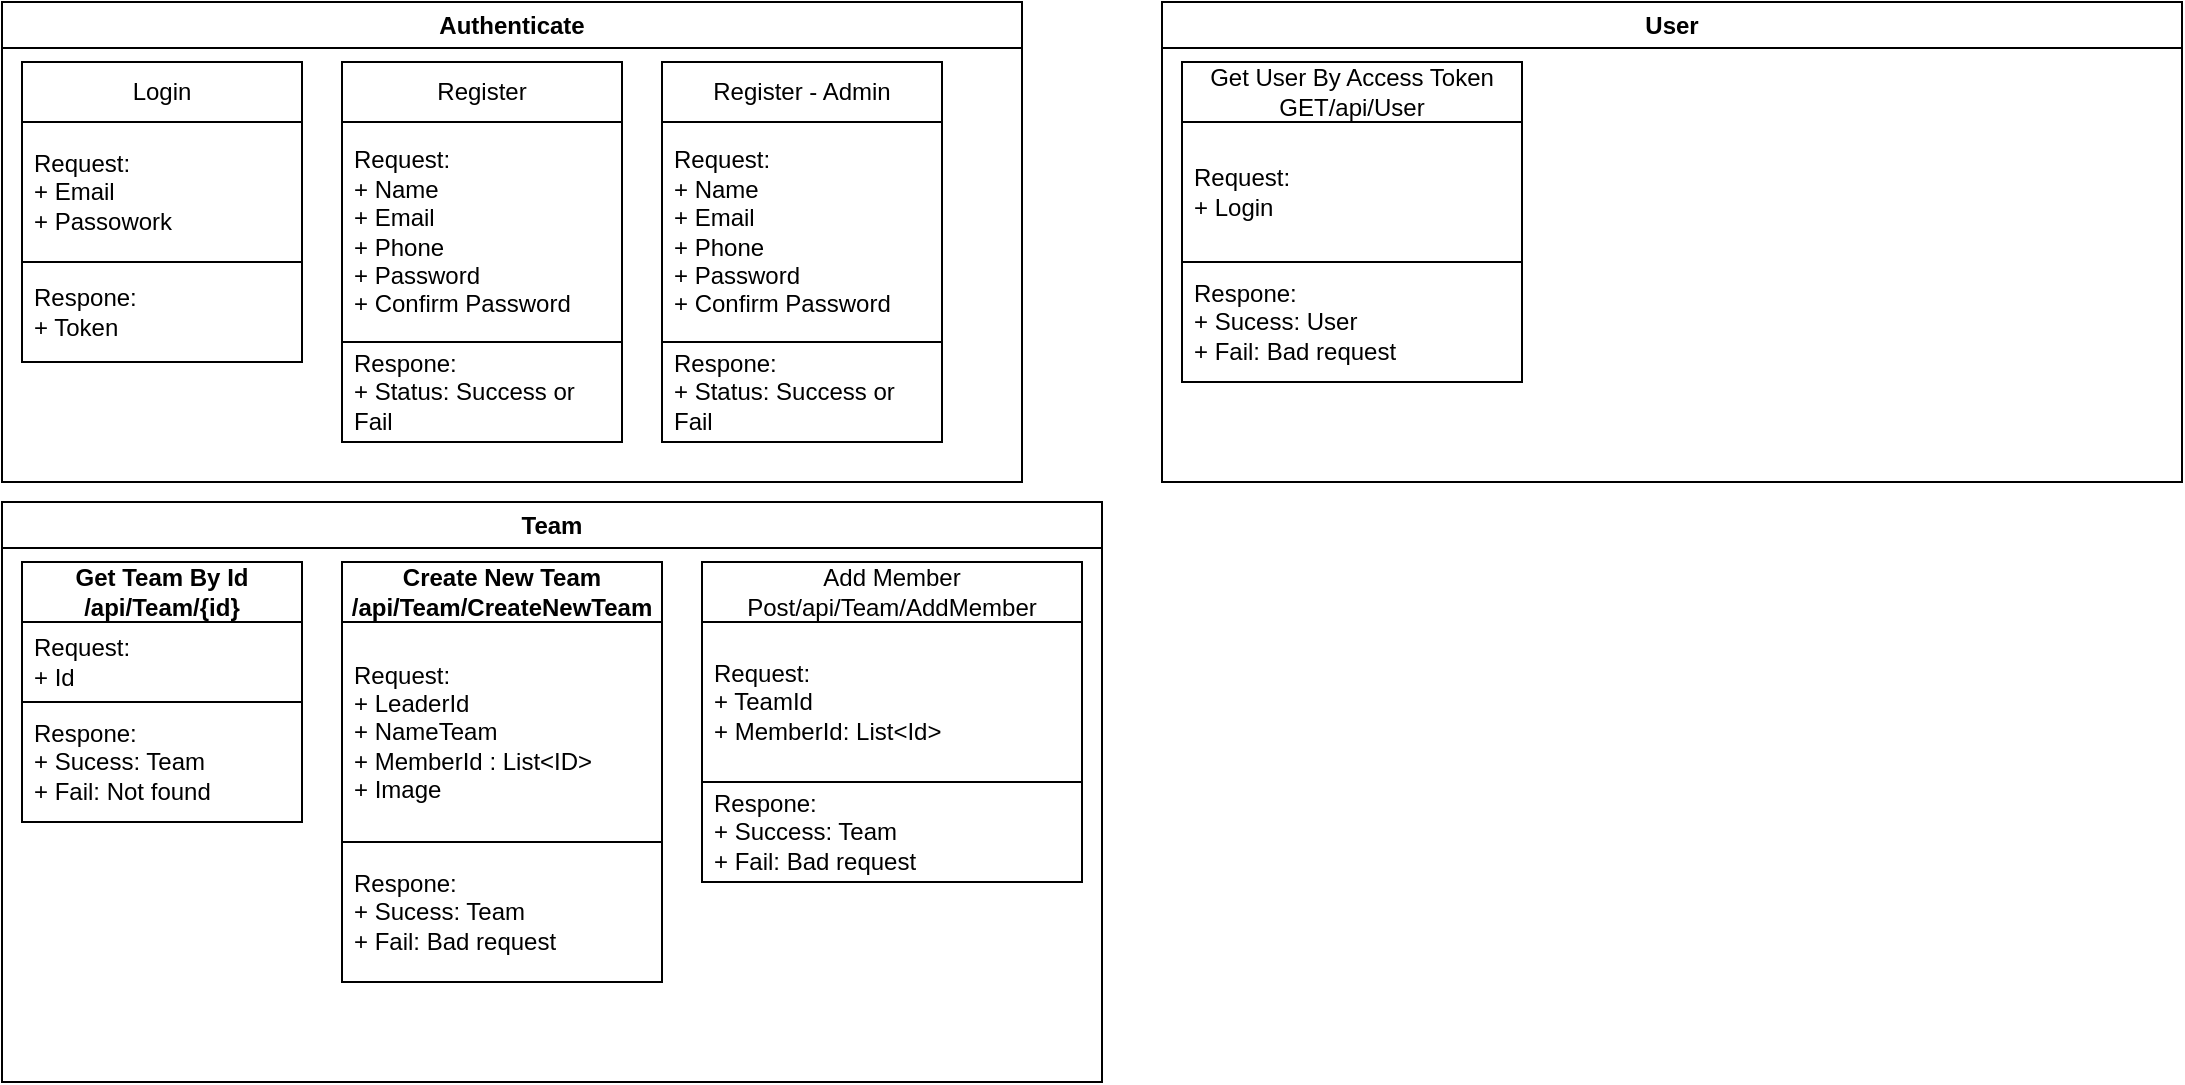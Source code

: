 <mxfile version="22.1.11" type="github">
  <diagram name="Trang-1" id="XOwnt1r5eJL68hhTVcDf">
    <mxGraphModel dx="1050" dy="557" grid="1" gridSize="10" guides="1" tooltips="1" connect="1" arrows="1" fold="1" page="1" pageScale="1" pageWidth="1200" pageHeight="1600" math="0" shadow="0">
      <root>
        <mxCell id="0" />
        <mxCell id="1" parent="0" />
        <mxCell id="lVbZZnL02DSaKBshp1AG-33" value="Authenticate" style="swimlane;whiteSpace=wrap;html=1;labelBackgroundColor=none;labelBorderColor=none;gradientColor=none;swimlaneFillColor=default;" parent="1" vertex="1">
          <mxGeometry x="20" y="20" width="510" height="240" as="geometry" />
        </mxCell>
        <mxCell id="lVbZZnL02DSaKBshp1AG-24" value="Login" style="swimlane;fontStyle=0;childLayout=stackLayout;horizontal=1;startSize=30;horizontalStack=0;resizeParent=1;resizeParentMax=0;resizeLast=0;collapsible=1;marginBottom=0;whiteSpace=wrap;html=1;" parent="lVbZZnL02DSaKBshp1AG-33" vertex="1">
          <mxGeometry x="10" y="30" width="140" height="150" as="geometry" />
        </mxCell>
        <mxCell id="lVbZZnL02DSaKBshp1AG-25" value="Request:&lt;br&gt;+ Email&lt;br&gt;+ Passowork" style="text;strokeColor=none;fillColor=none;align=left;verticalAlign=middle;spacingLeft=4;spacingRight=4;overflow=hidden;points=[[0,0.5],[1,0.5]];portConstraint=eastwest;rotatable=0;whiteSpace=wrap;html=1;" parent="lVbZZnL02DSaKBshp1AG-24" vertex="1">
          <mxGeometry y="30" width="140" height="70" as="geometry" />
        </mxCell>
        <mxCell id="lVbZZnL02DSaKBshp1AG-30" value="Respone:&lt;br&gt;+ Token" style="text;strokeColor=default;fillColor=none;align=left;verticalAlign=middle;spacingLeft=4;spacingRight=4;overflow=hidden;points=[[0,0.5],[1,0.5]];portConstraint=eastwest;rotatable=0;whiteSpace=wrap;html=1;labelBackgroundColor=none;labelBorderColor=none;" parent="lVbZZnL02DSaKBshp1AG-24" vertex="1">
          <mxGeometry y="100" width="140" height="50" as="geometry" />
        </mxCell>
        <mxCell id="lVbZZnL02DSaKBshp1AG-34" value="Register" style="swimlane;fontStyle=0;childLayout=stackLayout;horizontal=1;startSize=30;horizontalStack=0;resizeParent=1;resizeParentMax=0;resizeLast=0;collapsible=1;marginBottom=0;whiteSpace=wrap;html=1;" parent="lVbZZnL02DSaKBshp1AG-33" vertex="1">
          <mxGeometry x="170" y="30" width="140" height="190" as="geometry" />
        </mxCell>
        <mxCell id="lVbZZnL02DSaKBshp1AG-35" value="Request:&lt;br&gt;+ Name&lt;br&gt;+ Email&lt;br&gt;+ Phone&lt;br&gt;+ Password&lt;br&gt;+ Confirm Password" style="text;strokeColor=none;fillColor=none;align=left;verticalAlign=middle;spacingLeft=4;spacingRight=4;overflow=hidden;points=[[0,0.5],[1,0.5]];portConstraint=eastwest;rotatable=0;whiteSpace=wrap;html=1;" parent="lVbZZnL02DSaKBshp1AG-34" vertex="1">
          <mxGeometry y="30" width="140" height="110" as="geometry" />
        </mxCell>
        <mxCell id="lVbZZnL02DSaKBshp1AG-36" value="Respone:&lt;br&gt;+ Status: Success or Fail" style="text;strokeColor=default;fillColor=none;align=left;verticalAlign=middle;spacingLeft=4;spacingRight=4;overflow=hidden;points=[[0,0.5],[1,0.5]];portConstraint=eastwest;rotatable=0;whiteSpace=wrap;html=1;labelBackgroundColor=none;labelBorderColor=none;" parent="lVbZZnL02DSaKBshp1AG-34" vertex="1">
          <mxGeometry y="140" width="140" height="50" as="geometry" />
        </mxCell>
        <mxCell id="lVbZZnL02DSaKBshp1AG-38" value="Register - Admin" style="swimlane;fontStyle=0;childLayout=stackLayout;horizontal=1;startSize=30;horizontalStack=0;resizeParent=1;resizeParentMax=0;resizeLast=0;collapsible=1;marginBottom=0;whiteSpace=wrap;html=1;" parent="lVbZZnL02DSaKBshp1AG-33" vertex="1">
          <mxGeometry x="330" y="30" width="140" height="190" as="geometry" />
        </mxCell>
        <mxCell id="lVbZZnL02DSaKBshp1AG-39" value="Request:&lt;br&gt;+ Name&lt;br&gt;+ Email&lt;br&gt;+ Phone&lt;br&gt;+ Password&lt;br&gt;+ Confirm Password" style="text;strokeColor=none;fillColor=none;align=left;verticalAlign=middle;spacingLeft=4;spacingRight=4;overflow=hidden;points=[[0,0.5],[1,0.5]];portConstraint=eastwest;rotatable=0;whiteSpace=wrap;html=1;" parent="lVbZZnL02DSaKBshp1AG-38" vertex="1">
          <mxGeometry y="30" width="140" height="110" as="geometry" />
        </mxCell>
        <mxCell id="lVbZZnL02DSaKBshp1AG-40" value="Respone:&lt;br&gt;+ Status: Success or Fail" style="text;strokeColor=default;fillColor=none;align=left;verticalAlign=middle;spacingLeft=4;spacingRight=4;overflow=hidden;points=[[0,0.5],[1,0.5]];portConstraint=eastwest;rotatable=0;whiteSpace=wrap;html=1;labelBackgroundColor=none;labelBorderColor=none;" parent="lVbZZnL02DSaKBshp1AG-38" vertex="1">
          <mxGeometry y="140" width="140" height="50" as="geometry" />
        </mxCell>
        <mxCell id="lVbZZnL02DSaKBshp1AG-41" value="Team" style="swimlane;whiteSpace=wrap;html=1;labelBackgroundColor=none;labelBorderColor=none;gradientColor=none;swimlaneFillColor=default;" parent="1" vertex="1">
          <mxGeometry x="20" y="270" width="550" height="290" as="geometry" />
        </mxCell>
        <mxCell id="lVbZZnL02DSaKBshp1AG-42" value="Get Team By Id&lt;br&gt;/api/Team/{id}" style="swimlane;fontStyle=1;childLayout=stackLayout;horizontal=1;startSize=30;horizontalStack=0;resizeParent=1;resizeParentMax=0;resizeLast=0;collapsible=1;marginBottom=0;whiteSpace=wrap;html=1;" parent="lVbZZnL02DSaKBshp1AG-41" vertex="1">
          <mxGeometry x="10" y="30" width="140" height="130" as="geometry" />
        </mxCell>
        <mxCell id="lVbZZnL02DSaKBshp1AG-43" value="Request:&lt;br&gt;+ Id" style="text;strokeColor=none;fillColor=none;align=left;verticalAlign=middle;spacingLeft=4;spacingRight=4;overflow=hidden;points=[[0,0.5],[1,0.5]];portConstraint=eastwest;rotatable=0;whiteSpace=wrap;html=1;" parent="lVbZZnL02DSaKBshp1AG-42" vertex="1">
          <mxGeometry y="30" width="140" height="40" as="geometry" />
        </mxCell>
        <mxCell id="lVbZZnL02DSaKBshp1AG-44" value="Respone:&lt;br&gt;+ Sucess: Team&lt;br&gt;+ Fail: Not found" style="text;strokeColor=default;fillColor=none;align=left;verticalAlign=middle;spacingLeft=4;spacingRight=4;overflow=hidden;points=[[0,0.5],[1,0.5]];portConstraint=eastwest;rotatable=0;whiteSpace=wrap;html=1;labelBackgroundColor=none;labelBorderColor=none;" parent="lVbZZnL02DSaKBshp1AG-42" vertex="1">
          <mxGeometry y="70" width="140" height="60" as="geometry" />
        </mxCell>
        <mxCell id="lVbZZnL02DSaKBshp1AG-45" value="Create New Team&lt;br&gt;/api/Team/CreateNewTeam" style="swimlane;fontStyle=1;childLayout=stackLayout;horizontal=1;startSize=30;horizontalStack=0;resizeParent=1;resizeParentMax=0;resizeLast=0;collapsible=1;marginBottom=0;whiteSpace=wrap;html=1;" parent="lVbZZnL02DSaKBshp1AG-41" vertex="1">
          <mxGeometry x="170" y="30" width="160" height="210" as="geometry" />
        </mxCell>
        <mxCell id="lVbZZnL02DSaKBshp1AG-46" value="Request:&lt;br&gt;+ LeaderId&lt;br&gt;+ NameTeam&lt;br&gt;+ MemberId : List&amp;lt;ID&amp;gt;&lt;br&gt;+ Image" style="text;strokeColor=none;fillColor=none;align=left;verticalAlign=middle;spacingLeft=4;spacingRight=4;overflow=hidden;points=[[0,0.5],[1,0.5]];portConstraint=eastwest;rotatable=0;whiteSpace=wrap;html=1;" parent="lVbZZnL02DSaKBshp1AG-45" vertex="1">
          <mxGeometry y="30" width="160" height="110" as="geometry" />
        </mxCell>
        <mxCell id="lVbZZnL02DSaKBshp1AG-47" value="Respone:&lt;br&gt;+ Sucess: Team&lt;br&gt;+ Fail: Bad request" style="text;strokeColor=default;fillColor=none;align=left;verticalAlign=middle;spacingLeft=4;spacingRight=4;overflow=hidden;points=[[0,0.5],[1,0.5]];portConstraint=eastwest;rotatable=0;whiteSpace=wrap;html=1;labelBackgroundColor=none;labelBorderColor=none;" parent="lVbZZnL02DSaKBshp1AG-45" vertex="1">
          <mxGeometry y="140" width="160" height="70" as="geometry" />
        </mxCell>
        <mxCell id="lVbZZnL02DSaKBshp1AG-48" value="Add Member&lt;br&gt;Post/api/Team/AddMember" style="swimlane;fontStyle=0;childLayout=stackLayout;horizontal=1;startSize=30;horizontalStack=0;resizeParent=1;resizeParentMax=0;resizeLast=0;collapsible=1;marginBottom=0;whiteSpace=wrap;html=1;" parent="lVbZZnL02DSaKBshp1AG-41" vertex="1">
          <mxGeometry x="350" y="30" width="190" height="160" as="geometry" />
        </mxCell>
        <mxCell id="lVbZZnL02DSaKBshp1AG-49" value="Request:&lt;br&gt;+ TeamId&lt;br&gt;+ MemberId: List&amp;lt;Id&amp;gt;" style="text;strokeColor=none;fillColor=none;align=left;verticalAlign=middle;spacingLeft=4;spacingRight=4;overflow=hidden;points=[[0,0.5],[1,0.5]];portConstraint=eastwest;rotatable=0;whiteSpace=wrap;html=1;" parent="lVbZZnL02DSaKBshp1AG-48" vertex="1">
          <mxGeometry y="30" width="190" height="80" as="geometry" />
        </mxCell>
        <mxCell id="lVbZZnL02DSaKBshp1AG-50" value="Respone:&lt;br&gt;+ Success: Team&lt;br&gt;+ Fail: Bad request" style="text;strokeColor=default;fillColor=none;align=left;verticalAlign=middle;spacingLeft=4;spacingRight=4;overflow=hidden;points=[[0,0.5],[1,0.5]];portConstraint=eastwest;rotatable=0;whiteSpace=wrap;html=1;labelBackgroundColor=none;labelBorderColor=none;" parent="lVbZZnL02DSaKBshp1AG-48" vertex="1">
          <mxGeometry y="110" width="190" height="50" as="geometry" />
        </mxCell>
        <mxCell id="xmV70vcu-xuBGsjP_1VR-1" value="User" style="swimlane;whiteSpace=wrap;html=1;labelBackgroundColor=none;labelBorderColor=none;gradientColor=none;swimlaneFillColor=default;" vertex="1" parent="1">
          <mxGeometry x="600" y="20" width="510" height="240" as="geometry" />
        </mxCell>
        <mxCell id="xmV70vcu-xuBGsjP_1VR-2" value="Get User By Access Token&lt;br&gt;GET/api/User" style="swimlane;fontStyle=0;childLayout=stackLayout;horizontal=1;startSize=30;horizontalStack=0;resizeParent=1;resizeParentMax=0;resizeLast=0;collapsible=1;marginBottom=0;whiteSpace=wrap;html=1;" vertex="1" parent="xmV70vcu-xuBGsjP_1VR-1">
          <mxGeometry x="10" y="30" width="170" height="160" as="geometry" />
        </mxCell>
        <mxCell id="xmV70vcu-xuBGsjP_1VR-3" value="Request:&lt;br&gt;+ Login" style="text;strokeColor=none;fillColor=none;align=left;verticalAlign=middle;spacingLeft=4;spacingRight=4;overflow=hidden;points=[[0,0.5],[1,0.5]];portConstraint=eastwest;rotatable=0;whiteSpace=wrap;html=1;" vertex="1" parent="xmV70vcu-xuBGsjP_1VR-2">
          <mxGeometry y="30" width="170" height="70" as="geometry" />
        </mxCell>
        <mxCell id="xmV70vcu-xuBGsjP_1VR-4" value="Respone:&lt;br&gt;+ Sucess: User&lt;br&gt;+ Fail: Bad request" style="text;strokeColor=default;fillColor=none;align=left;verticalAlign=middle;spacingLeft=4;spacingRight=4;overflow=hidden;points=[[0,0.5],[1,0.5]];portConstraint=eastwest;rotatable=0;whiteSpace=wrap;html=1;labelBackgroundColor=none;labelBorderColor=none;" vertex="1" parent="xmV70vcu-xuBGsjP_1VR-2">
          <mxGeometry y="100" width="170" height="60" as="geometry" />
        </mxCell>
      </root>
    </mxGraphModel>
  </diagram>
</mxfile>
